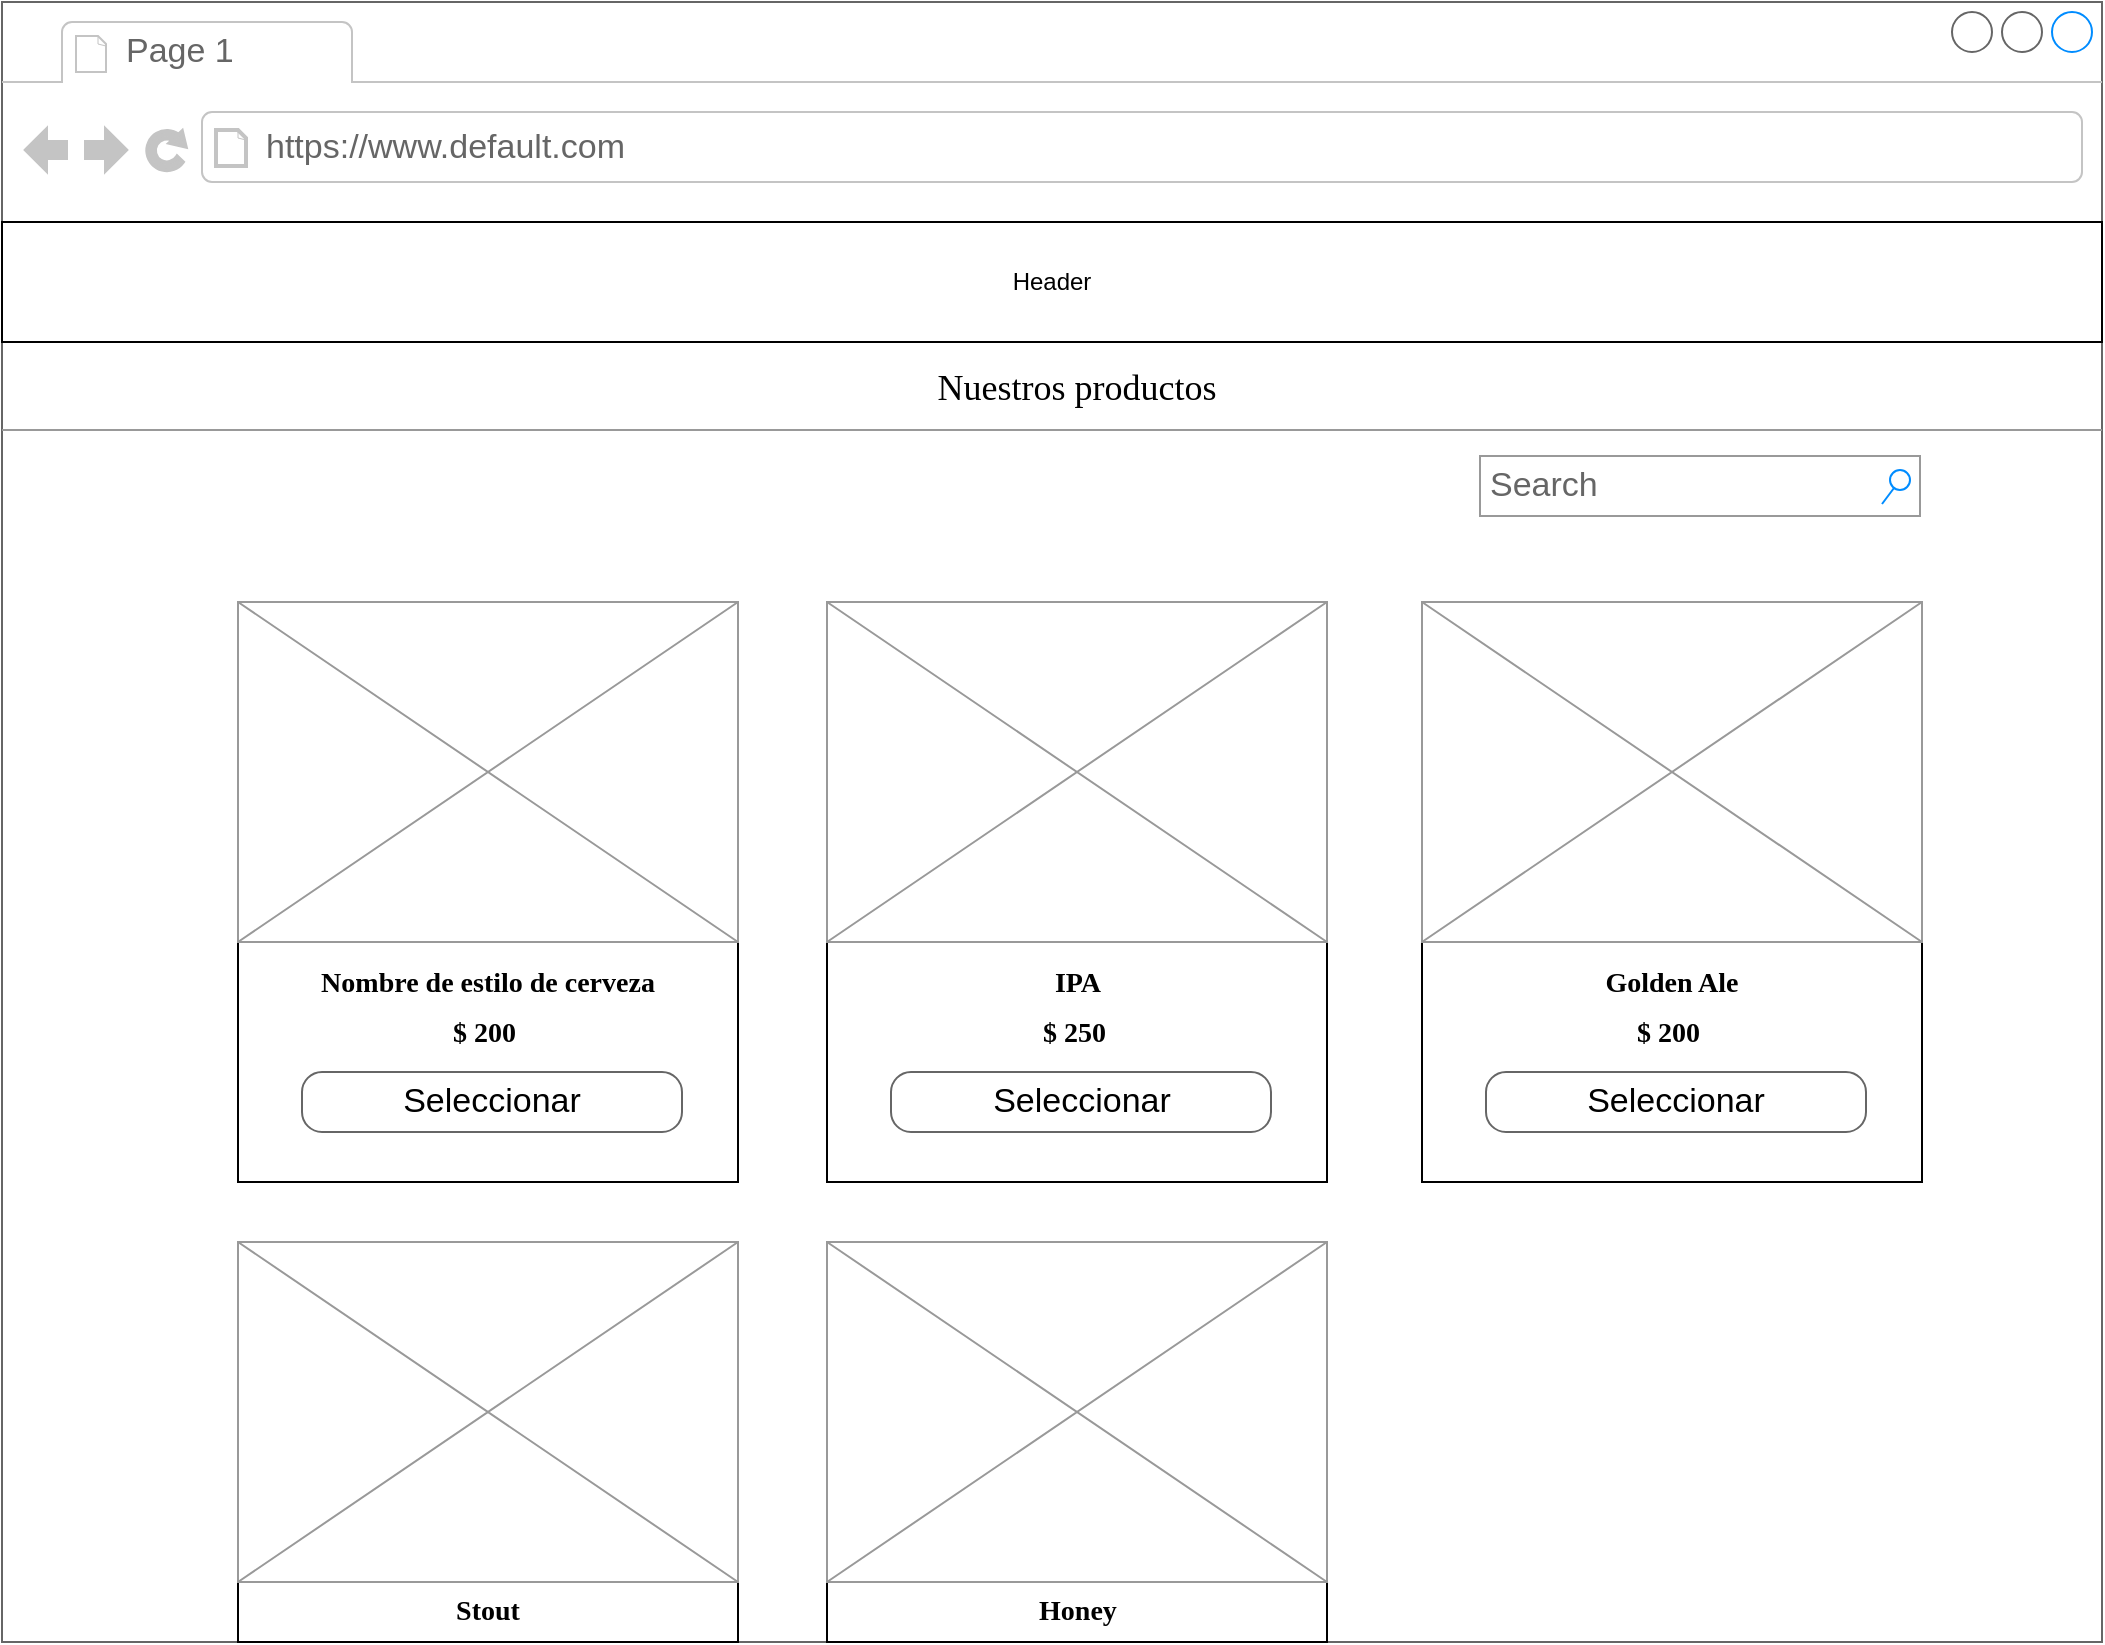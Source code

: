 <mxfile version="16.5.1" type="device"><diagram name="Página de productos" id="2cc2dc42-3aac-f2a9-1cec-7a8b7cbee084"><mxGraphModel dx="1157" dy="737" grid="1" gridSize="10" guides="1" tooltips="1" connect="1" arrows="1" fold="1" page="1" pageScale="1" pageWidth="1100" pageHeight="850" background="none" math="0" shadow="0"><root><mxCell id="0"/><mxCell id="1" parent="0"/><mxCell id="7026571954dc6520-1" value="" style="strokeWidth=1;shadow=0;dashed=0;align=center;html=1;shape=mxgraph.mockup.containers.browserWindow;rSize=0;strokeColor=#666666;mainText=,;recursiveResize=0;rounded=0;labelBackgroundColor=none;fontFamily=Verdana;fontSize=12" parent="1" vertex="1"><mxGeometry x="30" y="20" width="1050" height="820" as="geometry"/></mxCell><mxCell id="7026571954dc6520-2" value="Page 1" style="strokeWidth=1;shadow=0;dashed=0;align=center;html=1;shape=mxgraph.mockup.containers.anchor;fontSize=17;fontColor=#666666;align=left;" parent="7026571954dc6520-1" vertex="1"><mxGeometry x="60" y="12" width="110" height="26" as="geometry"/></mxCell><mxCell id="7026571954dc6520-3" value="https://www.default.com" style="strokeWidth=1;shadow=0;dashed=0;align=center;html=1;shape=mxgraph.mockup.containers.anchor;rSize=0;fontSize=17;fontColor=#666666;align=left;" parent="7026571954dc6520-1" vertex="1"><mxGeometry x="130" y="60" width="250" height="26" as="geometry"/></mxCell><mxCell id="7026571954dc6520-14" value="Search" style="strokeWidth=1;shadow=0;dashed=0;align=center;html=1;shape=mxgraph.mockup.forms.searchBox;strokeColor=#999999;mainText=;strokeColor2=#008cff;fontColor=#666666;fontSize=17;align=left;spacingLeft=3;rounded=0;labelBackgroundColor=none;" parent="7026571954dc6520-1" vertex="1"><mxGeometry x="739" y="227" width="220" height="30" as="geometry"/></mxCell><mxCell id="7026571954dc6520-15" value="" style="verticalLabelPosition=bottom;shadow=0;dashed=0;align=center;html=1;verticalAlign=top;strokeWidth=1;shape=mxgraph.mockup.markup.line;strokeColor=#999999;rounded=0;labelBackgroundColor=none;fillColor=#ffffff;fontFamily=Verdana;fontSize=12;fontColor=#000000;" parent="7026571954dc6520-1" vertex="1"><mxGeometry y="204" width="1050" height="20" as="geometry"/></mxCell><mxCell id="5zn2R6NNqI0IbOt4Crco-2" value="&lt;font face=&quot;afterglow regular&quot; data-font-src=&quot;https://fonts.googleapis.com/css?family=afterglow+regular&quot; style=&quot;font-size: 18px&quot;&gt;Nuestros productos&lt;/font&gt;" style="text;html=1;strokeColor=none;fillColor=none;align=center;verticalAlign=middle;whiteSpace=wrap;rounded=0;" vertex="1" parent="7026571954dc6520-1"><mxGeometry x="420" y="178" width="235" height="30" as="geometry"/></mxCell><mxCell id="5zn2R6NNqI0IbOt4Crco-26" value="" style="group" vertex="1" connectable="0" parent="7026571954dc6520-1"><mxGeometry x="118" y="300" width="250" height="290" as="geometry"/></mxCell><mxCell id="5zn2R6NNqI0IbOt4Crco-4" value="" style="verticalLabelPosition=bottom;verticalAlign=top;html=1;shape=mxgraph.basic.rect;fillColor2=none;strokeWidth=1;size=20;indent=5;" vertex="1" parent="5zn2R6NNqI0IbOt4Crco-26"><mxGeometry y="170" width="250" height="120" as="geometry"/></mxCell><mxCell id="7026571954dc6520-7" value="&lt;b&gt;&lt;font face=&quot;afterglow&quot; style=&quot;font-size: 14px&quot;&gt;Nombre de estilo de cerveza&lt;/font&gt;&lt;/b&gt;" style="text;html=1;points=[];align=center;verticalAlign=top;spacingTop=-4;fontSize=12;fontFamily=Verdana;whiteSpace=wrap;" parent="5zn2R6NNqI0IbOt4Crco-26" vertex="1"><mxGeometry x="5" y="180" width="240" height="22" as="geometry"/></mxCell><mxCell id="7026571954dc6520-18" value="Seleccionar" style="strokeWidth=1;shadow=0;dashed=0;align=center;html=1;shape=mxgraph.mockup.buttons.button;strokeColor=#666666;mainText=;buttonStyle=round;fontSize=17;fontStyle=0;fillColor=none;whiteSpace=wrap;rounded=0;labelBackgroundColor=none;" parent="5zn2R6NNqI0IbOt4Crco-26" vertex="1"><mxGeometry x="32" y="235" width="190" height="30" as="geometry"/></mxCell><mxCell id="5zn2R6NNqI0IbOt4Crco-3" value="" style="verticalLabelPosition=bottom;shadow=0;dashed=0;align=center;html=1;verticalAlign=top;strokeWidth=1;shape=mxgraph.mockup.graphics.simpleIcon;strokeColor=#999999;" vertex="1" parent="5zn2R6NNqI0IbOt4Crco-26"><mxGeometry width="250" height="170" as="geometry"/></mxCell><mxCell id="5zn2R6NNqI0IbOt4Crco-5" value="&lt;b&gt;&lt;font face=&quot;afterglow&quot; style=&quot;font-size: 14px&quot;&gt;$ 200&amp;nbsp;&lt;/font&gt;&lt;/b&gt;" style="text;html=1;points=[];align=center;verticalAlign=top;spacingTop=-4;fontSize=12;fontFamily=Verdana;whiteSpace=wrap;" vertex="1" parent="5zn2R6NNqI0IbOt4Crco-26"><mxGeometry x="5" y="205" width="240" height="22" as="geometry"/></mxCell><mxCell id="5zn2R6NNqI0IbOt4Crco-31" value="" style="group" vertex="1" connectable="0" parent="7026571954dc6520-1"><mxGeometry x="412.5" y="300" width="250" height="290" as="geometry"/></mxCell><mxCell id="5zn2R6NNqI0IbOt4Crco-11" value="" style="verticalLabelPosition=bottom;verticalAlign=top;html=1;shape=mxgraph.basic.rect;fillColor2=none;strokeWidth=1;size=20;indent=5;" vertex="1" parent="5zn2R6NNqI0IbOt4Crco-31"><mxGeometry y="170" width="250" height="120" as="geometry"/></mxCell><mxCell id="5zn2R6NNqI0IbOt4Crco-12" value="&lt;b&gt;&lt;font face=&quot;afterglow&quot; style=&quot;font-size: 14px&quot;&gt;IPA&lt;/font&gt;&lt;/b&gt;" style="text;html=1;points=[];align=center;verticalAlign=top;spacingTop=-4;fontSize=12;fontFamily=Verdana;whiteSpace=wrap;" vertex="1" parent="5zn2R6NNqI0IbOt4Crco-31"><mxGeometry x="5" y="180" width="240" height="22" as="geometry"/></mxCell><mxCell id="5zn2R6NNqI0IbOt4Crco-13" value="Seleccionar" style="strokeWidth=1;shadow=0;dashed=0;align=center;html=1;shape=mxgraph.mockup.buttons.button;strokeColor=#666666;mainText=;buttonStyle=round;fontSize=17;fontStyle=0;fillColor=none;whiteSpace=wrap;rounded=0;labelBackgroundColor=none;" vertex="1" parent="5zn2R6NNqI0IbOt4Crco-31"><mxGeometry x="32" y="235" width="190" height="30" as="geometry"/></mxCell><mxCell id="5zn2R6NNqI0IbOt4Crco-14" value="" style="verticalLabelPosition=bottom;shadow=0;dashed=0;align=center;html=1;verticalAlign=top;strokeWidth=1;shape=mxgraph.mockup.graphics.simpleIcon;strokeColor=#999999;" vertex="1" parent="5zn2R6NNqI0IbOt4Crco-31"><mxGeometry width="250" height="170" as="geometry"/></mxCell><mxCell id="5zn2R6NNqI0IbOt4Crco-15" value="&lt;b&gt;&lt;font face=&quot;afterglow&quot; style=&quot;font-size: 14px&quot;&gt;$ 250&amp;nbsp;&lt;/font&gt;&lt;/b&gt;" style="text;html=1;points=[];align=center;verticalAlign=top;spacingTop=-4;fontSize=12;fontFamily=Verdana;whiteSpace=wrap;" vertex="1" parent="5zn2R6NNqI0IbOt4Crco-31"><mxGeometry x="5" y="205" width="240" height="22" as="geometry"/></mxCell><mxCell id="5zn2R6NNqI0IbOt4Crco-32" value="" style="group" vertex="1" connectable="0" parent="7026571954dc6520-1"><mxGeometry x="412.5" y="620" width="250" height="200" as="geometry"/></mxCell><mxCell id="5zn2R6NNqI0IbOt4Crco-27" value="" style="verticalLabelPosition=bottom;verticalAlign=top;html=1;shape=mxgraph.basic.rect;fillColor2=none;strokeWidth=1;size=20;indent=5;" vertex="1" parent="5zn2R6NNqI0IbOt4Crco-32"><mxGeometry y="170" width="250" height="30" as="geometry"/></mxCell><mxCell id="5zn2R6NNqI0IbOt4Crco-10" value="" style="verticalLabelPosition=bottom;shadow=0;dashed=0;align=center;html=1;verticalAlign=top;strokeWidth=1;shape=mxgraph.mockup.graphics.simpleIcon;strokeColor=#999999;" vertex="1" parent="5zn2R6NNqI0IbOt4Crco-32"><mxGeometry width="250" height="170" as="geometry"/></mxCell><mxCell id="5zn2R6NNqI0IbOt4Crco-16" value="&lt;b&gt;&lt;font face=&quot;afterglow&quot; style=&quot;font-size: 14px&quot;&gt;Honey&lt;/font&gt;&lt;/b&gt;" style="text;html=1;points=[];align=center;verticalAlign=top;spacingTop=-4;fontSize=12;fontFamily=Verdana;whiteSpace=wrap;" vertex="1" parent="5zn2R6NNqI0IbOt4Crco-32"><mxGeometry x="5" y="174" width="240" height="22" as="geometry"/></mxCell><mxCell id="5zn2R6NNqI0IbOt4Crco-33" value="" style="group" vertex="1" connectable="0" parent="7026571954dc6520-1"><mxGeometry x="118" y="620" width="250" height="200" as="geometry"/></mxCell><mxCell id="5zn2R6NNqI0IbOt4Crco-34" value="" style="verticalLabelPosition=bottom;verticalAlign=top;html=1;shape=mxgraph.basic.rect;fillColor2=none;strokeWidth=1;size=20;indent=5;" vertex="1" parent="5zn2R6NNqI0IbOt4Crco-33"><mxGeometry y="170" width="250" height="30" as="geometry"/></mxCell><mxCell id="5zn2R6NNqI0IbOt4Crco-35" value="" style="verticalLabelPosition=bottom;shadow=0;dashed=0;align=center;html=1;verticalAlign=top;strokeWidth=1;shape=mxgraph.mockup.graphics.simpleIcon;strokeColor=#999999;" vertex="1" parent="5zn2R6NNqI0IbOt4Crco-33"><mxGeometry width="250" height="170" as="geometry"/></mxCell><mxCell id="5zn2R6NNqI0IbOt4Crco-36" value="&lt;b&gt;&lt;font face=&quot;afterglow&quot; style=&quot;font-size: 14px&quot;&gt;Stout&lt;/font&gt;&lt;/b&gt;" style="text;html=1;points=[];align=center;verticalAlign=top;spacingTop=-4;fontSize=12;fontFamily=Verdana;whiteSpace=wrap;" vertex="1" parent="5zn2R6NNqI0IbOt4Crco-33"><mxGeometry x="5" y="174" width="240" height="22" as="geometry"/></mxCell><mxCell id="5zn2R6NNqI0IbOt4Crco-37" value="" style="group" vertex="1" connectable="0" parent="7026571954dc6520-1"><mxGeometry x="710" y="300" width="250" height="290" as="geometry"/></mxCell><mxCell id="5zn2R6NNqI0IbOt4Crco-38" value="" style="verticalLabelPosition=bottom;verticalAlign=top;html=1;shape=mxgraph.basic.rect;fillColor2=none;strokeWidth=1;size=20;indent=5;" vertex="1" parent="5zn2R6NNqI0IbOt4Crco-37"><mxGeometry y="170" width="250" height="120" as="geometry"/></mxCell><mxCell id="5zn2R6NNqI0IbOt4Crco-39" value="&lt;b&gt;&lt;font face=&quot;afterglow&quot; style=&quot;font-size: 14px&quot;&gt;Golden Ale&lt;/font&gt;&lt;/b&gt;" style="text;html=1;points=[];align=center;verticalAlign=top;spacingTop=-4;fontSize=12;fontFamily=Verdana;whiteSpace=wrap;" vertex="1" parent="5zn2R6NNqI0IbOt4Crco-37"><mxGeometry x="5" y="180" width="240" height="22" as="geometry"/></mxCell><mxCell id="5zn2R6NNqI0IbOt4Crco-40" value="Seleccionar" style="strokeWidth=1;shadow=0;dashed=0;align=center;html=1;shape=mxgraph.mockup.buttons.button;strokeColor=#666666;mainText=;buttonStyle=round;fontSize=17;fontStyle=0;fillColor=none;whiteSpace=wrap;rounded=0;labelBackgroundColor=none;" vertex="1" parent="5zn2R6NNqI0IbOt4Crco-37"><mxGeometry x="32" y="235" width="190" height="30" as="geometry"/></mxCell><mxCell id="5zn2R6NNqI0IbOt4Crco-41" value="" style="verticalLabelPosition=bottom;shadow=0;dashed=0;align=center;html=1;verticalAlign=top;strokeWidth=1;shape=mxgraph.mockup.graphics.simpleIcon;strokeColor=#999999;" vertex="1" parent="5zn2R6NNqI0IbOt4Crco-37"><mxGeometry width="250" height="170" as="geometry"/></mxCell><mxCell id="5zn2R6NNqI0IbOt4Crco-42" value="&lt;b&gt;&lt;font face=&quot;afterglow&quot; style=&quot;font-size: 14px&quot;&gt;$ 200&amp;nbsp;&lt;/font&gt;&lt;/b&gt;" style="text;html=1;points=[];align=center;verticalAlign=top;spacingTop=-4;fontSize=12;fontFamily=Verdana;whiteSpace=wrap;" vertex="1" parent="5zn2R6NNqI0IbOt4Crco-37"><mxGeometry x="5" y="205" width="240" height="22" as="geometry"/></mxCell><mxCell id="5zn2R6NNqI0IbOt4Crco-1" value="Header" style="rounded=0;whiteSpace=wrap;html=1;" vertex="1" parent="1"><mxGeometry x="30" y="130" width="1050" height="60" as="geometry"/></mxCell></root></mxGraphModel></diagram></mxfile>